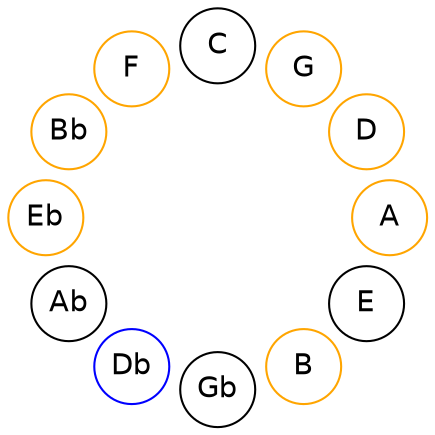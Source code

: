 
graph {

layout = circo;
mindist = .1

node [shape = circle, fontname = Helvetica, margin = 0]
edge [style=invis]

subgraph 1 {
	E -- B -- Gb -- Db -- Ab -- Eb -- Bb -- F -- C -- G -- D -- A -- E
}

B [color=orange];
Db [color=blue];
Eb [color=orange];
Bb [color=orange];
F [color=orange];
G [color=orange];
D [color=orange];
A [color=orange];
}
